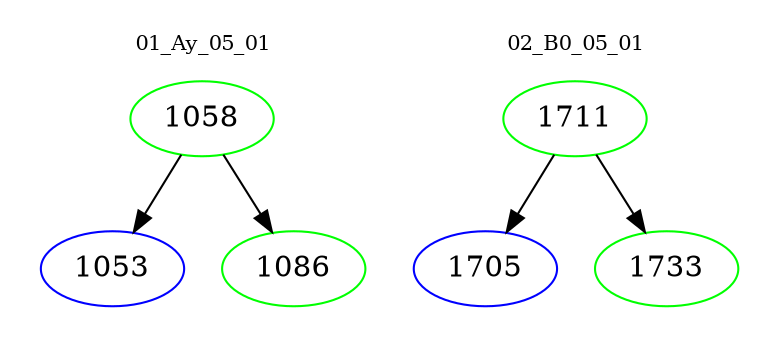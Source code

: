 digraph{
subgraph cluster_0 {
color = white
label = "01_Ay_05_01";
fontsize=10;
T0_1058 [label="1058", color="green"]
T0_1058 -> T0_1053 [color="black"]
T0_1053 [label="1053", color="blue"]
T0_1058 -> T0_1086 [color="black"]
T0_1086 [label="1086", color="green"]
}
subgraph cluster_1 {
color = white
label = "02_B0_05_01";
fontsize=10;
T1_1711 [label="1711", color="green"]
T1_1711 -> T1_1705 [color="black"]
T1_1705 [label="1705", color="blue"]
T1_1711 -> T1_1733 [color="black"]
T1_1733 [label="1733", color="green"]
}
}
